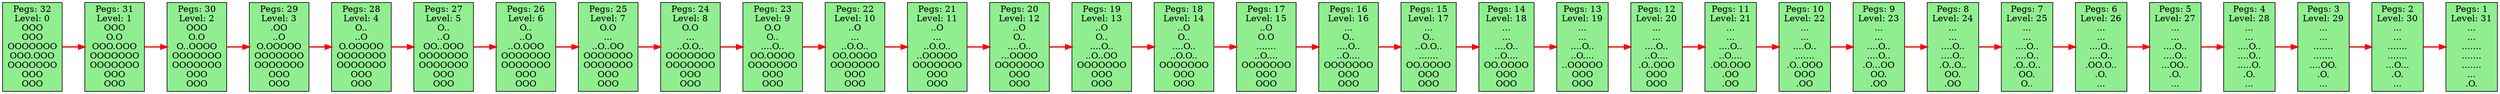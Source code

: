 digraph G {
  rankdir=LR;
  node [shape=box, style=filled, fillcolor=lightgreen];
  "23458411" [label="Pegs: 32\nLevel: 0\n  OOO  \n  OOO  \nOOOOOOO\nOOO.OOO\nOOOOOOO\n  OOO  \n  OOO  \n"];
  "9799115" [label="Pegs: 31\nLevel: 1\n  OOO  \n  O.O  \nOOO.OOO\nOOOOOOO\nOOOOOOO\n  OOO  \n  OOO  \n"];
  "21083178" [label="Pegs: 30\nLevel: 2\n  OOO  \n  O.O  \nO..OOOO\nOOOOOOO\nOOOOOOO\n  OOO  \n  OOO  \n"];
  "55530882" [label="Pegs: 29\nLevel: 3\n  .OO  \n  ..O  \nO.OOOOO\nOOOOOOO\nOOOOOOO\n  OOO  \n  OOO  \n"];
  "30015890" [label="Pegs: 28\nLevel: 4\n  O..  \n  ..O  \nO.OOOOO\nOOOOOOO\nOOOOOOO\n  OOO  \n  OOO  \n"];
  "1707556" [label="Pegs: 27\nLevel: 5\n  O..  \n  ..O  \nOO..OOO\nOOOOOOO\nOOOOOOO\n  OOO  \n  OOO  \n"];
  "15368010" [label="Pegs: 26\nLevel: 6\n  O..  \n  ..O  \n..O.OOO\nOOOOOOO\nOOOOOOO\n  OOO  \n  OOO  \n"];
  "4094363" [label="Pegs: 25\nLevel: 7\n  O.O  \n  ...  \n..O..OO\nOOOOOOO\nOOOOOOO\n  OOO  \n  OOO  \n"];
  "36849274" [label="Pegs: 24\nLevel: 8\n  O.O  \n  ...  \n..O.O..\nOOOOOOO\nOOOOOOO\n  OOO  \n  OOO  \n"];
  "63208015" [label="Pegs: 23\nLevel: 9\n  O.O  \n  O..  \n....O..\nOO.OOOO\nOOOOOOO\n  OOO  \n  OOO  \n"];
  "32001227" [label="Pegs: 22\nLevel: 10\n  ..O  \n  ...  \n..O.O..\nOO.OOOO\nOOOOOOO\n  OOO  \n  OOO  \n"];
  "19575591" [label="Pegs: 21\nLevel: 11\n  ..O  \n  ...  \n..O.O..\n..OOOOO\nOOOOOOO\n  OOO  \n  OOO  \n"];
  "41962596" [label="Pegs: 20\nLevel: 12\n  ..O  \n  O..  \n....O..\n...OOOO\nOOOOOOO\n  OOO  \n  OOO  \n"];
  "42119052" [label="Pegs: 19\nLevel: 13\n  ..O  \n  O..  \n....O..\n..O..OO\nOOOOOOO\n  OOO  \n  OOO  \n"];
  "43527150" [label="Pegs: 18\nLevel: 14\n  ..O  \n  O..  \n....O..\n..O.O..\nOOOOOOO\n  OOO  \n  OOO  \n"];
  "56200037" [label="Pegs: 17\nLevel: 15\n  ..O  \n  O.O  \n.......\n..O....\nOOOOOOO\n  OOO  \n  OOO  \n"];
  "36038289" [label="Pegs: 16\nLevel: 16\n  ...  \n  O..  \n....O..\n..O....\nOOOOOOO\n  OOO  \n  OOO  \n"];
  "55909147" [label="Pegs: 15\nLevel: 17\n  ...  \n  O..  \n..O.O..\n.......\nOO.OOOO\n  OOO  \n  OOO  \n"];
  "33420276" [label="Pegs: 14\nLevel: 18\n  ...  \n  ...  \n....O..\n..O....\nOO.OOOO\n  OOO  \n  OOO  \n"];
  "32347029" [label="Pegs: 13\nLevel: 19\n  ...  \n  ...  \n....O..\n..O....\n..OOOOO\n  OOO  \n  OOO  \n"];
  "22687807" [label="Pegs: 12\nLevel: 20\n  ...  \n  ...  \n....O..\n..O....\n.O..OOO\n  OOO  \n  OOO  \n"];
  "2863675" [label="Pegs: 11\nLevel: 21\n  ...  \n  ...  \n....O..\n..O....\n.OO.OOO\n  .OO  \n  .OO  \n"];
  "25773083" [label="Pegs: 10\nLevel: 22\n  ...  \n  ...  \n....O..\n.......\n.O..OOO\n  OOO  \n  .OO  \n"];
  "30631159" [label="Pegs: 9\nLevel: 23\n  ...  \n  ...  \n....O..\n....O..\n.O...OO\n  OO.  \n  .OO  \n"];
  "7244975" [label="Pegs: 8\nLevel: 24\n  ...  \n  ...  \n....O..\n....O..\n.O..O..\n  OO.  \n  .OO  \n"];
  "65204782" [label="Pegs: 7\nLevel: 25\n  ...  \n  ...  \n....O..\n....O..\n.O..O..\n  OO.  \n  O..  \n"];
  "49972132" [label="Pegs: 6\nLevel: 26\n  ...  \n  ...  \n....O..\n....O..\n.OO.O..\n  .O.  \n  ...  \n"];
  "47096010" [label="Pegs: 5\nLevel: 27\n  ...  \n  ...  \n....O..\n....O..\n...OO..\n  .O.  \n  ...  \n"];
  "21210914" [label="Pegs: 4\nLevel: 28\n  ...  \n  ...  \n....O..\n....O..\n.....O.\n  .O.  \n  ...  \n"];
  "56680499" [label="Pegs: 3\nLevel: 29\n  ...  \n  ...  \n.......\n.......\n....OO.\n  .O.  \n  ...  \n"];
  "40362448" [label="Pegs: 2\nLevel: 30\n  ...  \n  ...  \n.......\n.......\n...O...\n  .O.  \n  ...  \n"];
  "27717712" [label="Pegs: 1\nLevel: 31\n  ...  \n  ...  \n.......\n.......\n.......\n  ...  \n  .O.  \n"];
  "23458411" -> "9799115" [color=red, penwidth=2.0];
  "9799115" -> "21083178" [color=red, penwidth=2.0];
  "21083178" -> "55530882" [color=red, penwidth=2.0];
  "55530882" -> "30015890" [color=red, penwidth=2.0];
  "30015890" -> "1707556" [color=red, penwidth=2.0];
  "1707556" -> "15368010" [color=red, penwidth=2.0];
  "15368010" -> "4094363" [color=red, penwidth=2.0];
  "4094363" -> "36849274" [color=red, penwidth=2.0];
  "36849274" -> "63208015" [color=red, penwidth=2.0];
  "63208015" -> "32001227" [color=red, penwidth=2.0];
  "32001227" -> "19575591" [color=red, penwidth=2.0];
  "19575591" -> "41962596" [color=red, penwidth=2.0];
  "41962596" -> "42119052" [color=red, penwidth=2.0];
  "42119052" -> "43527150" [color=red, penwidth=2.0];
  "43527150" -> "56200037" [color=red, penwidth=2.0];
  "56200037" -> "36038289" [color=red, penwidth=2.0];
  "36038289" -> "55909147" [color=red, penwidth=2.0];
  "55909147" -> "33420276" [color=red, penwidth=2.0];
  "33420276" -> "32347029" [color=red, penwidth=2.0];
  "32347029" -> "22687807" [color=red, penwidth=2.0];
  "22687807" -> "2863675" [color=red, penwidth=2.0];
  "2863675" -> "25773083" [color=red, penwidth=2.0];
  "25773083" -> "30631159" [color=red, penwidth=2.0];
  "30631159" -> "7244975" [color=red, penwidth=2.0];
  "7244975" -> "65204782" [color=red, penwidth=2.0];
  "65204782" -> "49972132" [color=red, penwidth=2.0];
  "49972132" -> "47096010" [color=red, penwidth=2.0];
  "47096010" -> "21210914" [color=red, penwidth=2.0];
  "21210914" -> "56680499" [color=red, penwidth=2.0];
  "56680499" -> "40362448" [color=red, penwidth=2.0];
  "40362448" -> "27717712" [color=red, penwidth=2.0];
}
